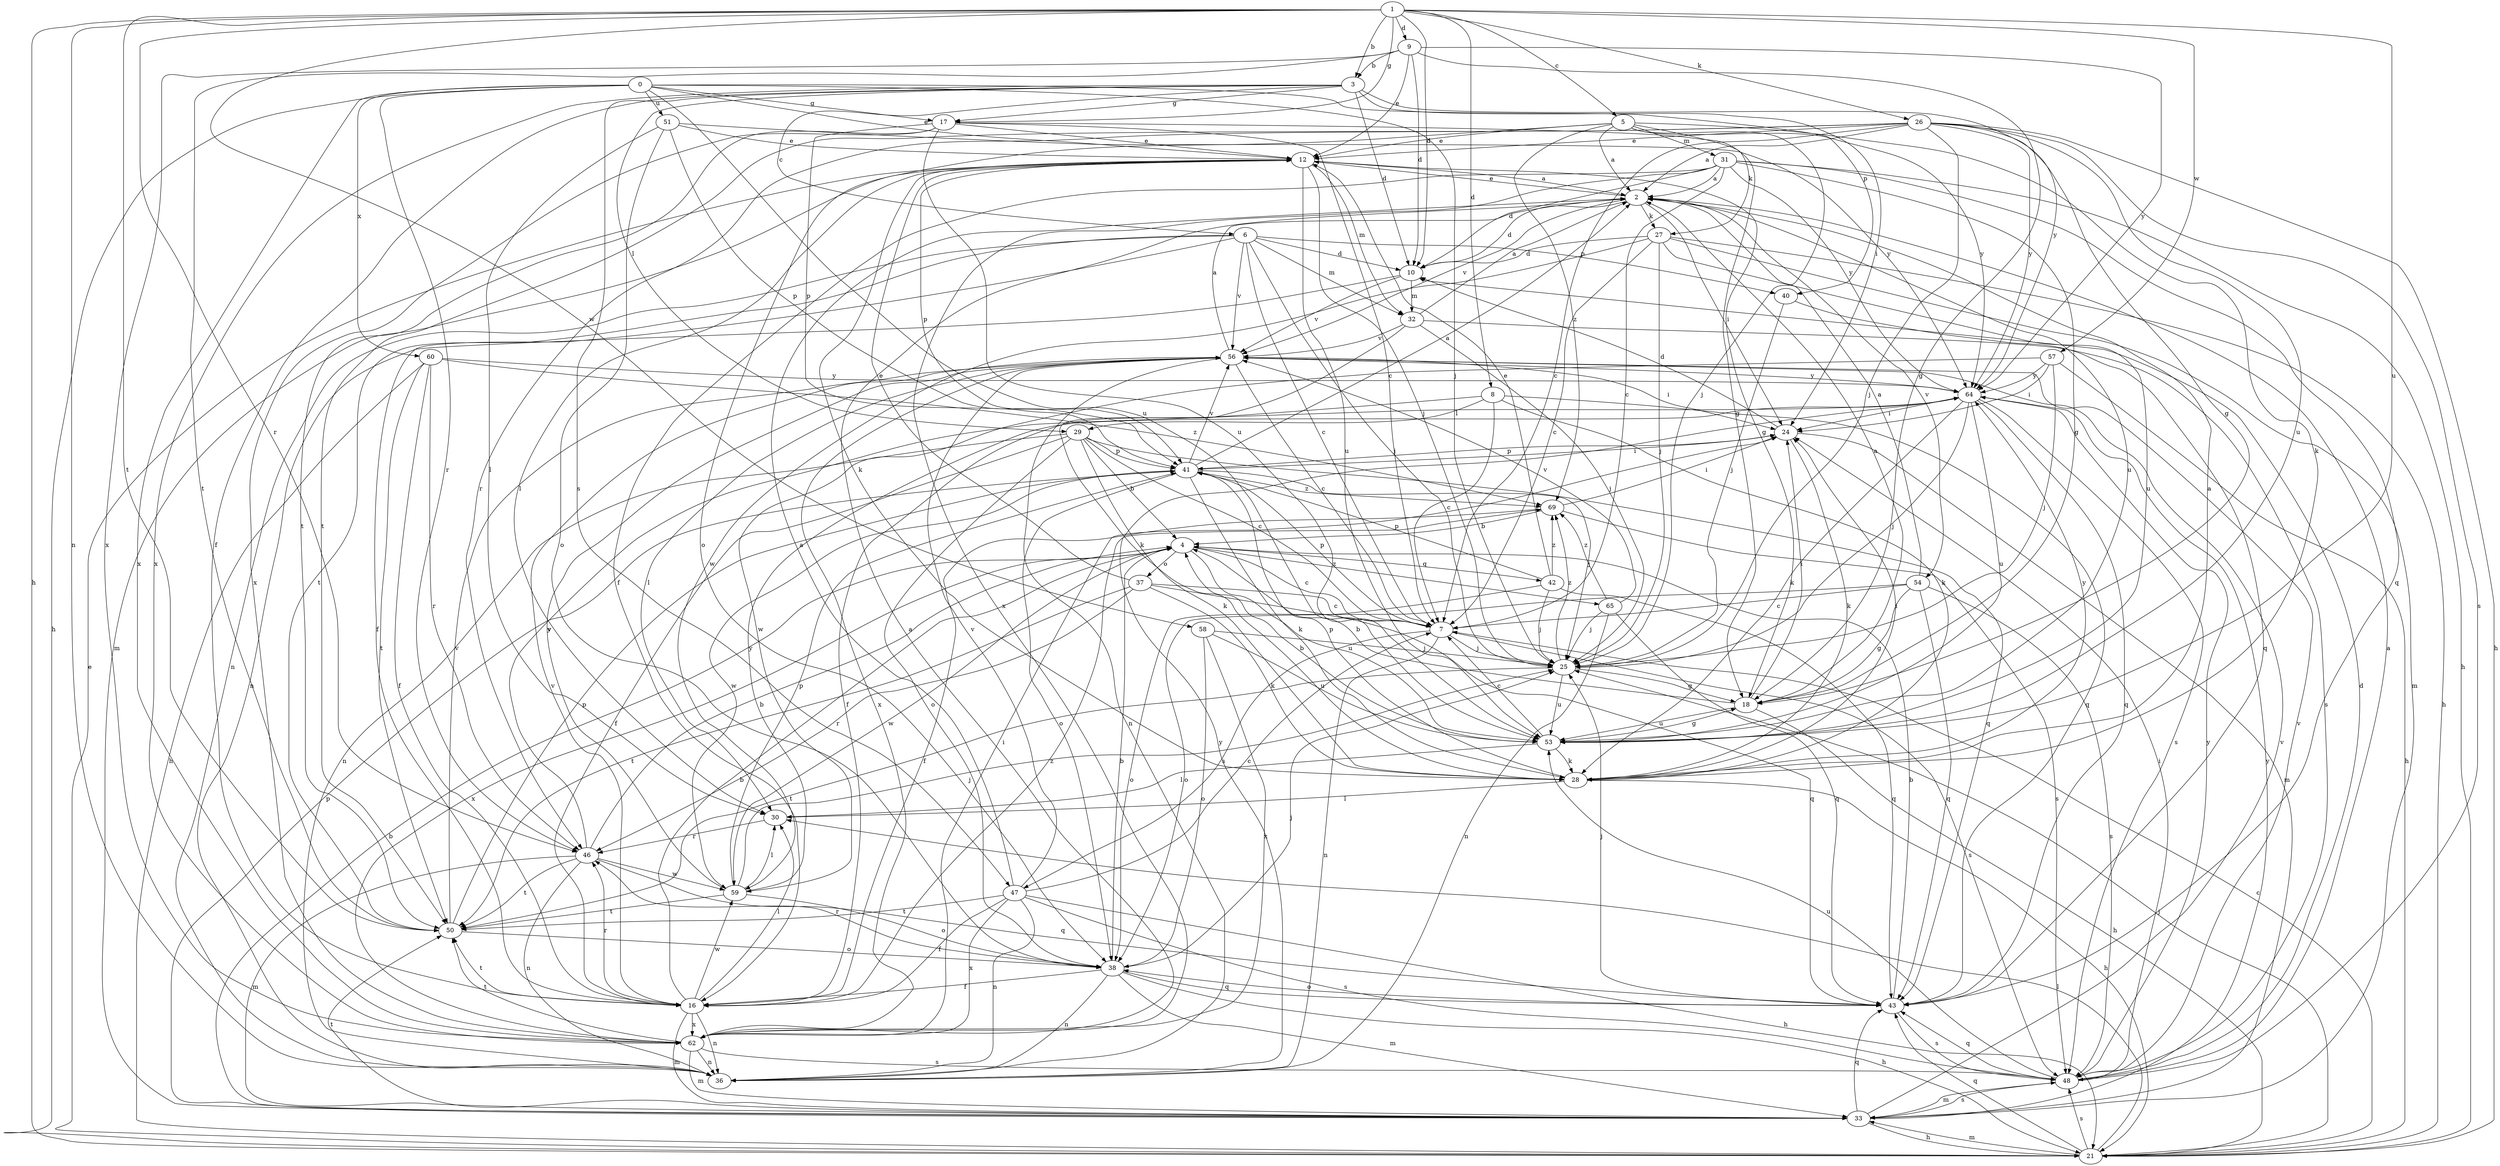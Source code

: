 strict digraph  {
0;
1;
2;
3;
4;
5;
6;
7;
8;
9;
10;
12;
16;
17;
18;
21;
24;
25;
26;
27;
28;
29;
30;
31;
32;
33;
36;
37;
38;
40;
41;
42;
43;
46;
47;
48;
50;
51;
53;
54;
56;
57;
58;
59;
60;
62;
64;
65;
69;
0 -> 12  [label=e];
0 -> 17  [label=g];
0 -> 21  [label=h];
0 -> 25  [label=j];
0 -> 40  [label=p];
0 -> 46  [label=r];
0 -> 51  [label=u];
0 -> 53  [label=u];
0 -> 60  [label=x];
0 -> 62  [label=x];
1 -> 3  [label=b];
1 -> 5  [label=c];
1 -> 8  [label=d];
1 -> 9  [label=d];
1 -> 10  [label=d];
1 -> 17  [label=g];
1 -> 21  [label=h];
1 -> 26  [label=k];
1 -> 36  [label=n];
1 -> 46  [label=r];
1 -> 50  [label=t];
1 -> 53  [label=u];
1 -> 57  [label=w];
1 -> 58  [label=w];
2 -> 10  [label=d];
2 -> 12  [label=e];
2 -> 24  [label=i];
2 -> 27  [label=k];
2 -> 53  [label=u];
2 -> 54  [label=v];
2 -> 56  [label=v];
3 -> 6  [label=c];
3 -> 10  [label=d];
3 -> 16  [label=f];
3 -> 17  [label=g];
3 -> 24  [label=i];
3 -> 29  [label=l];
3 -> 47  [label=s];
3 -> 62  [label=x];
3 -> 64  [label=y];
4 -> 7  [label=c];
4 -> 37  [label=o];
4 -> 42  [label=q];
4 -> 53  [label=u];
4 -> 59  [label=w];
4 -> 62  [label=x];
4 -> 65  [label=z];
5 -> 2  [label=a];
5 -> 12  [label=e];
5 -> 25  [label=j];
5 -> 27  [label=k];
5 -> 28  [label=k];
5 -> 31  [label=m];
5 -> 38  [label=o];
5 -> 64  [label=y];
5 -> 69  [label=z];
6 -> 7  [label=c];
6 -> 10  [label=d];
6 -> 16  [label=f];
6 -> 25  [label=j];
6 -> 32  [label=m];
6 -> 36  [label=n];
6 -> 40  [label=p];
6 -> 50  [label=t];
6 -> 56  [label=v];
7 -> 25  [label=j];
7 -> 36  [label=n];
7 -> 41  [label=p];
7 -> 47  [label=s];
7 -> 48  [label=s];
8 -> 7  [label=c];
8 -> 16  [label=f];
8 -> 28  [label=k];
8 -> 29  [label=l];
8 -> 43  [label=q];
9 -> 3  [label=b];
9 -> 10  [label=d];
9 -> 12  [label=e];
9 -> 18  [label=g];
9 -> 50  [label=t];
9 -> 62  [label=x];
9 -> 64  [label=y];
10 -> 32  [label=m];
10 -> 36  [label=n];
10 -> 56  [label=v];
12 -> 2  [label=a];
12 -> 18  [label=g];
12 -> 25  [label=j];
12 -> 28  [label=k];
12 -> 30  [label=l];
12 -> 32  [label=m];
12 -> 33  [label=m];
12 -> 41  [label=p];
12 -> 53  [label=u];
16 -> 4  [label=b];
16 -> 30  [label=l];
16 -> 33  [label=m];
16 -> 36  [label=n];
16 -> 46  [label=r];
16 -> 50  [label=t];
16 -> 56  [label=v];
16 -> 59  [label=w];
16 -> 62  [label=x];
16 -> 69  [label=z];
17 -> 7  [label=c];
17 -> 12  [label=e];
17 -> 18  [label=g];
17 -> 41  [label=p];
17 -> 50  [label=t];
17 -> 53  [label=u];
17 -> 62  [label=x];
18 -> 2  [label=a];
18 -> 4  [label=b];
18 -> 21  [label=h];
18 -> 24  [label=i];
18 -> 53  [label=u];
21 -> 7  [label=c];
21 -> 12  [label=e];
21 -> 25  [label=j];
21 -> 30  [label=l];
21 -> 33  [label=m];
21 -> 43  [label=q];
21 -> 48  [label=s];
24 -> 10  [label=d];
24 -> 28  [label=k];
24 -> 33  [label=m];
24 -> 41  [label=p];
25 -> 18  [label=g];
25 -> 50  [label=t];
25 -> 53  [label=u];
25 -> 69  [label=z];
26 -> 2  [label=a];
26 -> 7  [label=c];
26 -> 12  [label=e];
26 -> 18  [label=g];
26 -> 21  [label=h];
26 -> 25  [label=j];
26 -> 46  [label=r];
26 -> 48  [label=s];
26 -> 50  [label=t];
26 -> 53  [label=u];
26 -> 64  [label=y];
27 -> 7  [label=c];
27 -> 10  [label=d];
27 -> 21  [label=h];
27 -> 25  [label=j];
27 -> 33  [label=m];
27 -> 53  [label=u];
27 -> 59  [label=w];
28 -> 2  [label=a];
28 -> 21  [label=h];
28 -> 24  [label=i];
28 -> 30  [label=l];
28 -> 41  [label=p];
28 -> 64  [label=y];
29 -> 4  [label=b];
29 -> 7  [label=c];
29 -> 16  [label=f];
29 -> 28  [label=k];
29 -> 36  [label=n];
29 -> 38  [label=o];
29 -> 41  [label=p];
29 -> 43  [label=q];
30 -> 46  [label=r];
31 -> 2  [label=a];
31 -> 7  [label=c];
31 -> 10  [label=d];
31 -> 16  [label=f];
31 -> 18  [label=g];
31 -> 21  [label=h];
31 -> 43  [label=q];
31 -> 62  [label=x];
31 -> 64  [label=y];
32 -> 2  [label=a];
32 -> 25  [label=j];
32 -> 28  [label=k];
32 -> 48  [label=s];
32 -> 56  [label=v];
33 -> 4  [label=b];
33 -> 21  [label=h];
33 -> 41  [label=p];
33 -> 43  [label=q];
33 -> 48  [label=s];
33 -> 50  [label=t];
33 -> 56  [label=v];
33 -> 64  [label=y];
36 -> 64  [label=y];
37 -> 7  [label=c];
37 -> 12  [label=e];
37 -> 28  [label=k];
37 -> 43  [label=q];
37 -> 46  [label=r];
37 -> 50  [label=t];
38 -> 4  [label=b];
38 -> 16  [label=f];
38 -> 21  [label=h];
38 -> 25  [label=j];
38 -> 33  [label=m];
38 -> 36  [label=n];
38 -> 43  [label=q];
38 -> 46  [label=r];
40 -> 25  [label=j];
40 -> 43  [label=q];
41 -> 2  [label=a];
41 -> 24  [label=i];
41 -> 25  [label=j];
41 -> 28  [label=k];
41 -> 38  [label=o];
41 -> 56  [label=v];
41 -> 59  [label=w];
41 -> 69  [label=z];
42 -> 12  [label=e];
42 -> 25  [label=j];
42 -> 38  [label=o];
42 -> 41  [label=p];
42 -> 43  [label=q];
42 -> 69  [label=z];
43 -> 4  [label=b];
43 -> 25  [label=j];
43 -> 38  [label=o];
43 -> 48  [label=s];
46 -> 4  [label=b];
46 -> 33  [label=m];
46 -> 36  [label=n];
46 -> 43  [label=q];
46 -> 50  [label=t];
46 -> 59  [label=w];
46 -> 64  [label=y];
47 -> 2  [label=a];
47 -> 7  [label=c];
47 -> 16  [label=f];
47 -> 21  [label=h];
47 -> 36  [label=n];
47 -> 48  [label=s];
47 -> 50  [label=t];
47 -> 56  [label=v];
47 -> 62  [label=x];
48 -> 2  [label=a];
48 -> 10  [label=d];
48 -> 24  [label=i];
48 -> 33  [label=m];
48 -> 43  [label=q];
48 -> 53  [label=u];
48 -> 56  [label=v];
48 -> 64  [label=y];
50 -> 38  [label=o];
50 -> 41  [label=p];
50 -> 56  [label=v];
51 -> 12  [label=e];
51 -> 30  [label=l];
51 -> 38  [label=o];
51 -> 41  [label=p];
51 -> 64  [label=y];
53 -> 4  [label=b];
53 -> 7  [label=c];
53 -> 18  [label=g];
53 -> 28  [label=k];
53 -> 30  [label=l];
54 -> 2  [label=a];
54 -> 7  [label=c];
54 -> 18  [label=g];
54 -> 38  [label=o];
54 -> 43  [label=q];
54 -> 48  [label=s];
56 -> 2  [label=a];
56 -> 7  [label=c];
56 -> 24  [label=i];
56 -> 30  [label=l];
56 -> 36  [label=n];
56 -> 62  [label=x];
56 -> 64  [label=y];
57 -> 21  [label=h];
57 -> 24  [label=i];
57 -> 25  [label=j];
57 -> 59  [label=w];
57 -> 64  [label=y];
58 -> 25  [label=j];
58 -> 38  [label=o];
58 -> 53  [label=u];
58 -> 62  [label=x];
59 -> 25  [label=j];
59 -> 30  [label=l];
59 -> 38  [label=o];
59 -> 41  [label=p];
59 -> 50  [label=t];
59 -> 56  [label=v];
59 -> 64  [label=y];
60 -> 16  [label=f];
60 -> 21  [label=h];
60 -> 46  [label=r];
60 -> 50  [label=t];
60 -> 64  [label=y];
60 -> 69  [label=z];
62 -> 2  [label=a];
62 -> 24  [label=i];
62 -> 33  [label=m];
62 -> 36  [label=n];
62 -> 48  [label=s];
62 -> 50  [label=t];
64 -> 24  [label=i];
64 -> 25  [label=j];
64 -> 28  [label=k];
64 -> 43  [label=q];
64 -> 48  [label=s];
64 -> 53  [label=u];
65 -> 25  [label=j];
65 -> 36  [label=n];
65 -> 43  [label=q];
65 -> 56  [label=v];
65 -> 69  [label=z];
69 -> 4  [label=b];
69 -> 16  [label=f];
69 -> 24  [label=i];
69 -> 48  [label=s];
}
